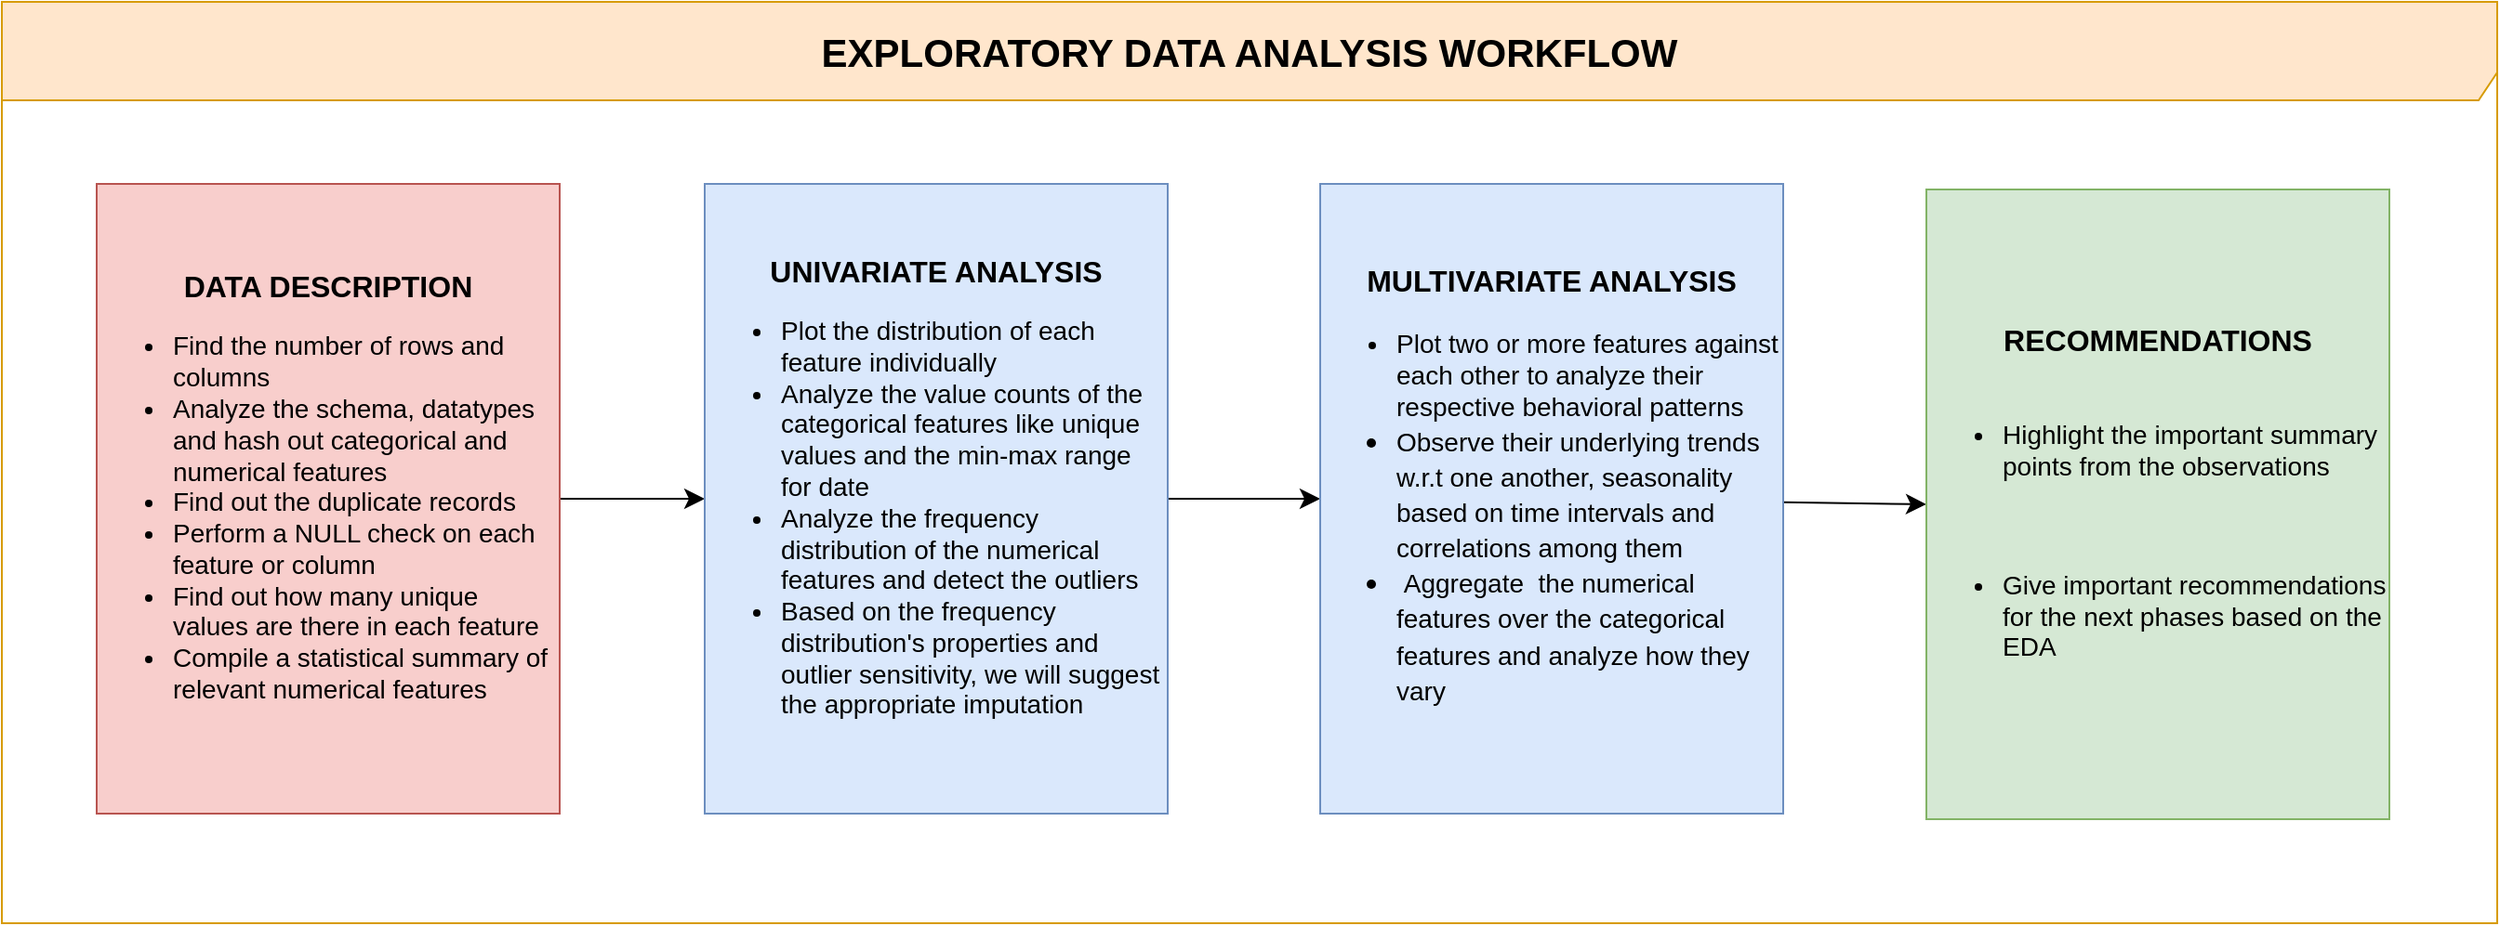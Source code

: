 <mxfile version="21.7.5" type="device" pages="2">
  <diagram name="Page-1" id="I0mLwsUyY7hcBiMqaq6_">
    <mxGraphModel dx="2186" dy="1643" grid="0" gridSize="10" guides="1" tooltips="1" connect="1" arrows="1" fold="1" page="0" pageScale="1" pageWidth="1100" pageHeight="850" math="0" shadow="0">
      <root>
        <mxCell id="0" />
        <mxCell id="1" parent="0" />
        <mxCell id="OauNVmSVXUFMTMch8rI3-8" style="edgeStyle=none;curved=1;rounded=0;orthogonalLoop=1;jettySize=auto;html=1;entryX=0;entryY=0.5;entryDx=0;entryDy=0;fontSize=12;startSize=8;endSize=8;" edge="1" parent="1" source="OauNVmSVXUFMTMch8rI3-1" target="OauNVmSVXUFMTMch8rI3-5">
          <mxGeometry relative="1" as="geometry" />
        </mxCell>
        <mxCell id="OauNVmSVXUFMTMch8rI3-1" value="&lt;b&gt;DATA DESCRIPTION&lt;/b&gt;&lt;br&gt;&lt;ul style=&quot;font-size: 14px;&quot;&gt;&lt;li style=&quot;text-align: left;&quot;&gt;&lt;font style=&quot;font-size: 14px;&quot;&gt;Find the number of rows and columns&amp;nbsp;&amp;nbsp;&lt;/font&gt;&lt;/li&gt;&lt;li style=&quot;text-align: left;&quot;&gt;Analyze the schema, datatypes and hash out categorical and numerical features&amp;nbsp;&lt;/li&gt;&lt;li style=&quot;text-align: left;&quot;&gt;Find out the duplicate records&lt;/li&gt;&lt;li style=&quot;text-align: left;&quot;&gt;Perform a NULL check on each feature or column&amp;nbsp;&lt;/li&gt;&lt;li style=&quot;text-align: left;&quot;&gt;Find out how many unique values are there in each feature&lt;/li&gt;&lt;li style=&quot;text-align: left;&quot;&gt;Compile a statistical summary of relevant numerical features&amp;nbsp;&lt;/li&gt;&lt;/ul&gt;" style="rounded=0;whiteSpace=wrap;html=1;fontSize=16;fillColor=#f8cecc;strokeColor=#b85450;" vertex="1" parent="1">
          <mxGeometry x="-429" y="-631" width="249" height="339" as="geometry" />
        </mxCell>
        <mxCell id="OauNVmSVXUFMTMch8rI3-9" style="edgeStyle=none;curved=1;rounded=0;orthogonalLoop=1;jettySize=auto;html=1;fontSize=12;startSize=8;endSize=8;" edge="1" parent="1" source="OauNVmSVXUFMTMch8rI3-5" target="OauNVmSVXUFMTMch8rI3-6">
          <mxGeometry relative="1" as="geometry" />
        </mxCell>
        <mxCell id="OauNVmSVXUFMTMch8rI3-5" value="&lt;b&gt;UNIVARIATE ANALYSIS&lt;/b&gt;&lt;br&gt;&lt;ul style=&quot;font-size: 14px;&quot;&gt;&lt;li style=&quot;text-align: left;&quot;&gt;&lt;font style=&quot;font-size: 14px;&quot;&gt;Plot the distribution of each feature individually&amp;nbsp;&amp;nbsp;&lt;/font&gt;&lt;/li&gt;&lt;li style=&quot;text-align: left;&quot;&gt;Analyze the value counts of the categorical features like unique values and the min-max range for date&amp;nbsp;&lt;/li&gt;&lt;li style=&quot;text-align: left;&quot;&gt;Analyze the frequency distribution of the numerical features and detect the outliers&amp;nbsp;&lt;/li&gt;&lt;li style=&quot;text-align: left;&quot;&gt;Based on the frequency distribution&#39;s properties and outlier sensitivity, we will suggest the appropriate imputation&amp;nbsp;&lt;/li&gt;&lt;/ul&gt;" style="rounded=0;whiteSpace=wrap;html=1;fontSize=16;fillColor=#dae8fc;strokeColor=#6c8ebf;" vertex="1" parent="1">
          <mxGeometry x="-102" y="-631" width="249" height="339" as="geometry" />
        </mxCell>
        <mxCell id="OauNVmSVXUFMTMch8rI3-10" style="edgeStyle=none;curved=1;rounded=0;orthogonalLoop=1;jettySize=auto;html=1;entryX=0;entryY=0.5;entryDx=0;entryDy=0;fontSize=12;startSize=8;endSize=8;" edge="1" parent="1" source="OauNVmSVXUFMTMch8rI3-6" target="OauNVmSVXUFMTMch8rI3-7">
          <mxGeometry relative="1" as="geometry" />
        </mxCell>
        <mxCell id="OauNVmSVXUFMTMch8rI3-6" value="&lt;b&gt;MULTIVARIATE ANALYSIS&lt;/b&gt;&lt;br&gt;&lt;ul style=&quot;&quot;&gt;&lt;li style=&quot;font-size: 14px; text-align: left;&quot;&gt;&lt;font style=&quot;font-size: 14px;&quot;&gt;Plot two or more features against each other&amp;nbsp;&lt;/font&gt;to analyze their respective behavioral patterns&amp;nbsp;&amp;nbsp;&lt;/li&gt;&lt;li style=&quot;text-align: left;&quot;&gt;&lt;span style=&quot;background-color: initial;&quot;&gt;&lt;span style=&quot;font-size: 14px;&quot;&gt;Observe their underlying&amp;nbsp;trends w.r.t one another, seasonality based on time intervals and correlations among them&amp;nbsp;&amp;nbsp;&lt;/span&gt;&lt;/span&gt;&lt;/li&gt;&lt;li style=&quot;text-align: left;&quot;&gt;&lt;span style=&quot;background-color: initial;&quot;&gt;&lt;span style=&quot;font-size: 14px;&quot;&gt;&amp;nbsp;Aggregate&amp;nbsp; the numerical features over the categorical features and analyze how they vary&amp;nbsp;&lt;/span&gt;&lt;/span&gt;&lt;/li&gt;&lt;/ul&gt;" style="rounded=0;whiteSpace=wrap;html=1;fontSize=16;fillColor=#dae8fc;strokeColor=#6c8ebf;" vertex="1" parent="1">
          <mxGeometry x="229" y="-631" width="249" height="339" as="geometry" />
        </mxCell>
        <mxCell id="OauNVmSVXUFMTMch8rI3-7" value="&lt;b&gt;RECOMMENDATIONS&lt;br&gt;&lt;/b&gt;&lt;br&gt;&lt;ul style=&quot;font-size: 14px;&quot;&gt;&lt;li style=&quot;text-align: left;&quot;&gt;&lt;font style=&quot;font-size: 14px;&quot;&gt;Highlight the important summary points from the observations&amp;nbsp;&lt;/font&gt;&lt;/li&gt;&lt;/ul&gt;&lt;div style=&quot;text-align: left;&quot;&gt;&lt;span style=&quot;font-size: 14px;&quot;&gt;&lt;br&gt;&lt;/span&gt;&lt;/div&gt;&lt;ul style=&quot;font-size: 14px;&quot;&gt;&lt;li style=&quot;text-align: left;&quot;&gt;Give important recommendations for the next phases based on the EDA&amp;nbsp;&lt;/li&gt;&lt;/ul&gt;" style="rounded=0;whiteSpace=wrap;html=1;fontSize=16;fillColor=#d5e8d4;strokeColor=#82b366;" vertex="1" parent="1">
          <mxGeometry x="555" y="-628" width="249" height="339" as="geometry" />
        </mxCell>
        <mxCell id="OauNVmSVXUFMTMch8rI3-11" value="&lt;font size=&quot;1&quot; style=&quot;&quot;&gt;&lt;b style=&quot;font-size: 21px;&quot;&gt;EXPLORATORY DATA ANALYSIS WORKFLOW&lt;/b&gt;&lt;/font&gt;" style="shape=umlFrame;whiteSpace=wrap;html=1;pointerEvents=0;fontSize=16;width=1342;height=53;fillColor=#ffe6cc;strokeColor=#d79b00;" vertex="1" parent="1">
          <mxGeometry x="-480" y="-729" width="1342" height="496" as="geometry" />
        </mxCell>
      </root>
    </mxGraphModel>
  </diagram>
  <diagram id="ptX_BkpzX4sSGsXcEUiN" name="Page-2">
    <mxGraphModel dx="2186" dy="1243" grid="0" gridSize="10" guides="1" tooltips="1" connect="1" arrows="1" fold="1" page="0" pageScale="1" pageWidth="1100" pageHeight="850" math="0" shadow="0">
      <root>
        <mxCell id="0" />
        <mxCell id="1" parent="0" />
        <mxCell id="l-VOGZLwtcTyfTcbD9_v-11" style="edgeStyle=none;curved=1;rounded=0;orthogonalLoop=1;jettySize=auto;html=1;entryX=0;entryY=0.5;entryDx=0;entryDy=0;fontSize=12;startSize=8;endSize=8;" edge="1" parent="1" source="l-VOGZLwtcTyfTcbD9_v-1" target="l-VOGZLwtcTyfTcbD9_v-2">
          <mxGeometry relative="1" as="geometry" />
        </mxCell>
        <mxCell id="l-VOGZLwtcTyfTcbD9_v-1" value="&lt;font style=&quot;font-size: 14px;&quot;&gt;&lt;b style=&quot;&quot;&gt;&lt;font style=&quot;font-size: 14px;&quot;&gt;DATA DESCRIPTION&lt;/font&gt;&lt;/b&gt;&lt;br&gt;&lt;/font&gt;&lt;font style=&quot;font-size: 13px;&quot;&gt;Examine the following aspects:&amp;nbsp;&lt;br&gt;&lt;ul&gt;&lt;li style=&quot;text-align: left;&quot;&gt;&lt;font style=&quot;font-size: 13px;&quot;&gt;Number of rows and columns&amp;nbsp;&lt;/font&gt;&lt;/li&gt;&lt;li style=&quot;text-align: left;&quot;&gt;&lt;font style=&quot;font-size: 13px;&quot;&gt;Categorical and Numerical features&amp;nbsp;&lt;/font&gt;&lt;/li&gt;&lt;li style=&quot;text-align: left;&quot;&gt;&lt;font style=&quot;font-size: 13px;&quot;&gt;No. of null values&amp;nbsp;&lt;/font&gt;&lt;/li&gt;&lt;li style=&quot;text-align: left;&quot;&gt;&lt;font style=&quot;font-size: 13px;&quot;&gt;Unique IDs (Primary Key and/or Foreign Key)&amp;nbsp;&amp;nbsp;&lt;/font&gt;&lt;/li&gt;&lt;li style=&quot;text-align: left;&quot;&gt;&lt;font style=&quot;font-size: 13px;&quot;&gt;The datatypes&lt;/font&gt;&lt;/li&gt;&lt;li style=&quot;text-align: left;&quot;&gt;&lt;font style=&quot;font-size: 13px;&quot;&gt;Statistical summary of numerical features&amp;nbsp;&lt;/font&gt;&lt;/li&gt;&lt;/ul&gt;&lt;/font&gt;" style="rounded=0;whiteSpace=wrap;html=1;fontSize=16;fillColor=#dae8fc;strokeColor=#6c8ebf;" vertex="1" parent="1">
          <mxGeometry x="-414" y="-239" width="195" height="304" as="geometry" />
        </mxCell>
        <mxCell id="l-VOGZLwtcTyfTcbD9_v-10" style="edgeStyle=none;curved=1;rounded=0;orthogonalLoop=1;jettySize=auto;html=1;entryX=0;entryY=0.5;entryDx=0;entryDy=0;fontSize=12;startSize=8;endSize=8;" edge="1" parent="1" source="l-VOGZLwtcTyfTcbD9_v-2" target="l-VOGZLwtcTyfTcbD9_v-5">
          <mxGeometry relative="1" as="geometry" />
        </mxCell>
        <mxCell id="l-VOGZLwtcTyfTcbD9_v-2" value="&lt;font style=&quot;font-size: 14px;&quot;&gt;&lt;span style=&quot;&quot;&gt;&lt;b&gt;UNIVARIATE ANALYSIS&lt;/b&gt;&lt;/span&gt;&lt;br&gt;&lt;div style=&quot;text-align: left; font-size: 13px;&quot;&gt;&lt;ul&gt;&lt;li&gt;&lt;span style=&quot;background-color: initial;&quot;&gt;Plot the distribution of each feature&amp;nbsp;&lt;/span&gt;&lt;/li&gt;&lt;li&gt;&lt;span style=&quot;background-color: initial;&quot;&gt;Analyze frequency distribution for the categorical features using seaborn count plot&amp;nbsp;&lt;/span&gt;&lt;/li&gt;&lt;li&gt;&lt;span style=&quot;background-color: initial;&quot;&gt;Analyze the normal distribution for numerical features using seaborn box-and-whisker plot&amp;nbsp; &amp;nbsp;&lt;/span&gt;&lt;/li&gt;&lt;/ul&gt;&lt;/div&gt;&lt;/font&gt;" style="rounded=0;whiteSpace=wrap;html=1;fontSize=16;fillColor=#f8cecc;strokeColor=#b85450;" vertex="1" parent="1">
          <mxGeometry x="-110" y="-239" width="196" height="304" as="geometry" />
        </mxCell>
        <mxCell id="l-VOGZLwtcTyfTcbD9_v-9" style="edgeStyle=none;curved=1;rounded=0;orthogonalLoop=1;jettySize=auto;html=1;fontSize=12;startSize=8;endSize=8;" edge="1" parent="1" source="l-VOGZLwtcTyfTcbD9_v-5">
          <mxGeometry relative="1" as="geometry">
            <mxPoint x="504" y="-87" as="targetPoint" />
          </mxGeometry>
        </mxCell>
        <mxCell id="l-VOGZLwtcTyfTcbD9_v-5" value="&lt;font style=&quot;&quot;&gt;&lt;b style=&quot;&quot;&gt;&lt;font style=&quot;font-size: 14px;&quot;&gt;MULTIIVARIATE ANALYSIS&lt;/font&gt;&lt;/b&gt;&lt;br&gt;&lt;div style=&quot;text-align: left; font-size: 13px;&quot;&gt;&lt;ul&gt;&lt;li&gt;&lt;span style=&quot;background-color: initial;&quot;&gt;Plot the distributions of the features against one another or more&amp;nbsp;&lt;/span&gt;&lt;/li&gt;&lt;li&gt;&lt;span style=&quot;background-color: initial;&quot;&gt;Examine how the numerical features correlate to one another&amp;nbsp;&amp;nbsp;&lt;/span&gt;&lt;/li&gt;&lt;li&gt;&lt;span style=&quot;background-color: initial;&quot;&gt;Analyze how the aggregations like mean, median or sum of numerical features vary by categorical feature(s)&amp;nbsp;&amp;nbsp;&lt;/span&gt;&lt;/li&gt;&lt;/ul&gt;&lt;/div&gt;&lt;/font&gt;" style="rounded=0;whiteSpace=wrap;html=1;fontSize=16;fillColor=#f8cecc;strokeColor=#b85450;" vertex="1" parent="1">
          <mxGeometry x="199" y="-239" width="196" height="304" as="geometry" />
        </mxCell>
        <mxCell id="l-VOGZLwtcTyfTcbD9_v-6" value="&lt;font style=&quot;&quot;&gt;&lt;b style=&quot;&quot;&gt;&lt;font style=&quot;font-size: 14px;&quot;&gt;RECOMMENDATIONS&lt;/font&gt;&lt;/b&gt;&lt;br&gt;&lt;div style=&quot;text-align: left; font-size: 13px;&quot;&gt;&lt;ul&gt;&lt;li&gt;&lt;span style=&quot;background-color: initial;&quot;&gt;Highlight important summary points from the analysis&amp;nbsp;&lt;/span&gt;&lt;/li&gt;&lt;li&gt;&lt;span style=&quot;background-color: initial;&quot;&gt;Give important recommendations for the next phases based on the EDA&amp;nbsp;&lt;/span&gt;&lt;/li&gt;&lt;/ul&gt;&lt;/div&gt;&lt;/font&gt;" style="rounded=0;whiteSpace=wrap;html=1;fontSize=16;fillColor=#d5e8d4;strokeColor=#82b366;" vertex="1" parent="1">
          <mxGeometry x="504" y="-239" width="196" height="304" as="geometry" />
        </mxCell>
        <mxCell id="l-VOGZLwtcTyfTcbD9_v-25" value="&lt;b&gt;&lt;font style=&quot;font-size: 18px;&quot;&gt;EXPLORATORY DATA ANALYSIS WORKFLOW&lt;/font&gt;&lt;/b&gt;" style="shape=umlFrame;whiteSpace=wrap;html=1;pointerEvents=0;fontSize=16;width=1256;height=44;fillColor=#ffe6cc;strokeColor=#d79b00;" vertex="1" parent="1">
          <mxGeometry x="-478" y="-318" width="1256" height="452" as="geometry" />
        </mxCell>
      </root>
    </mxGraphModel>
  </diagram>
</mxfile>
